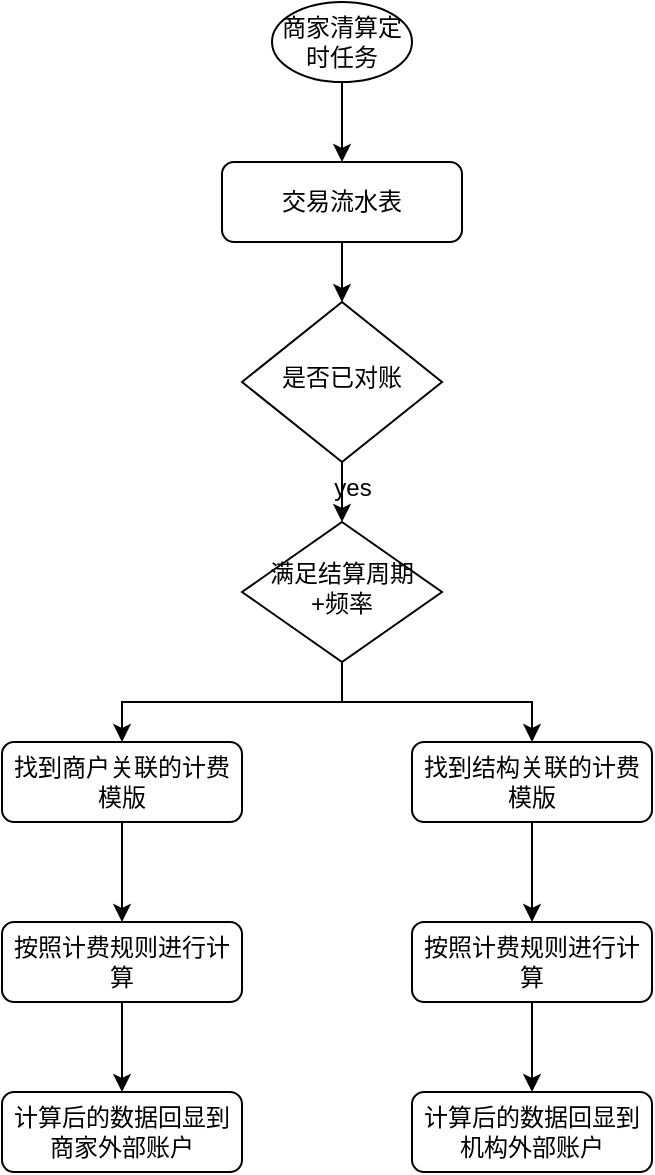 <mxfile version="24.2.5" type="github" pages="2">
  <diagram id="C5RBs43oDa-KdzZeNtuy" name="Page-1">
    <mxGraphModel dx="1434" dy="738" grid="1" gridSize="10" guides="1" tooltips="1" connect="1" arrows="1" fold="1" page="1" pageScale="1" pageWidth="827" pageHeight="1169" math="0" shadow="0">
      <root>
        <mxCell id="WIyWlLk6GJQsqaUBKTNV-0" />
        <mxCell id="WIyWlLk6GJQsqaUBKTNV-1" parent="WIyWlLk6GJQsqaUBKTNV-0" />
        <mxCell id="tXE0e38hGdNWlQ0zZdyC-2" value="" style="edgeStyle=orthogonalEdgeStyle;rounded=0;orthogonalLoop=1;jettySize=auto;html=1;" edge="1" parent="WIyWlLk6GJQsqaUBKTNV-1" source="WIyWlLk6GJQsqaUBKTNV-3" target="WIyWlLk6GJQsqaUBKTNV-6">
          <mxGeometry relative="1" as="geometry" />
        </mxCell>
        <mxCell id="WIyWlLk6GJQsqaUBKTNV-3" value="交易流水表" style="rounded=1;whiteSpace=wrap;html=1;fontSize=12;glass=0;strokeWidth=1;shadow=0;" parent="WIyWlLk6GJQsqaUBKTNV-1" vertex="1">
          <mxGeometry x="275" y="100" width="120" height="40" as="geometry" />
        </mxCell>
        <mxCell id="tXE0e38hGdNWlQ0zZdyC-4" value="" style="edgeStyle=orthogonalEdgeStyle;rounded=0;orthogonalLoop=1;jettySize=auto;html=1;" edge="1" parent="WIyWlLk6GJQsqaUBKTNV-1" source="WIyWlLk6GJQsqaUBKTNV-6">
          <mxGeometry relative="1" as="geometry">
            <mxPoint x="335" y="280" as="targetPoint" />
          </mxGeometry>
        </mxCell>
        <mxCell id="WIyWlLk6GJQsqaUBKTNV-6" value="是否已对账" style="rhombus;whiteSpace=wrap;html=1;shadow=0;fontFamily=Helvetica;fontSize=12;align=center;strokeWidth=1;spacing=6;spacingTop=-4;" parent="WIyWlLk6GJQsqaUBKTNV-1" vertex="1">
          <mxGeometry x="285" y="170" width="100" height="80" as="geometry" />
        </mxCell>
        <mxCell id="tXE0e38hGdNWlQ0zZdyC-8" value="" style="edgeStyle=orthogonalEdgeStyle;rounded=0;orthogonalLoop=1;jettySize=auto;html=1;" edge="1" parent="WIyWlLk6GJQsqaUBKTNV-1" source="WIyWlLk6GJQsqaUBKTNV-10" target="WIyWlLk6GJQsqaUBKTNV-11">
          <mxGeometry relative="1" as="geometry" />
        </mxCell>
        <mxCell id="WIyWlLk6GJQsqaUBKTNV-10" value="满足结算周期+频率" style="rhombus;whiteSpace=wrap;html=1;shadow=0;fontFamily=Helvetica;fontSize=12;align=center;strokeWidth=1;spacing=6;spacingTop=-4;" parent="WIyWlLk6GJQsqaUBKTNV-1" vertex="1">
          <mxGeometry x="285" y="280" width="100" height="70" as="geometry" />
        </mxCell>
        <mxCell id="tXE0e38hGdNWlQ0zZdyC-13" value="" style="edgeStyle=orthogonalEdgeStyle;rounded=0;orthogonalLoop=1;jettySize=auto;html=1;" edge="1" parent="WIyWlLk6GJQsqaUBKTNV-1" source="WIyWlLk6GJQsqaUBKTNV-11" target="tXE0e38hGdNWlQ0zZdyC-12">
          <mxGeometry relative="1" as="geometry" />
        </mxCell>
        <mxCell id="WIyWlLk6GJQsqaUBKTNV-11" value="找到商户关联的计费模版" style="rounded=1;whiteSpace=wrap;html=1;fontSize=12;glass=0;strokeWidth=1;shadow=0;" parent="WIyWlLk6GJQsqaUBKTNV-1" vertex="1">
          <mxGeometry x="165" y="390" width="120" height="40" as="geometry" />
        </mxCell>
        <mxCell id="tXE0e38hGdNWlQ0zZdyC-1" value="" style="edgeStyle=orthogonalEdgeStyle;rounded=0;orthogonalLoop=1;jettySize=auto;html=1;" edge="1" parent="WIyWlLk6GJQsqaUBKTNV-1" source="tXE0e38hGdNWlQ0zZdyC-0" target="WIyWlLk6GJQsqaUBKTNV-3">
          <mxGeometry relative="1" as="geometry" />
        </mxCell>
        <mxCell id="tXE0e38hGdNWlQ0zZdyC-0" value="商家清算定时任务" style="ellipse;whiteSpace=wrap;html=1;" vertex="1" parent="WIyWlLk6GJQsqaUBKTNV-1">
          <mxGeometry x="300" y="20" width="70" height="40" as="geometry" />
        </mxCell>
        <mxCell id="tXE0e38hGdNWlQ0zZdyC-5" value="yes" style="text;html=1;align=center;verticalAlign=middle;resizable=0;points=[];autosize=1;strokeColor=none;fillColor=none;" vertex="1" parent="WIyWlLk6GJQsqaUBKTNV-1">
          <mxGeometry x="320" y="248" width="40" height="30" as="geometry" />
        </mxCell>
        <mxCell id="tXE0e38hGdNWlQ0zZdyC-10" value="" style="edgeStyle=orthogonalEdgeStyle;rounded=0;orthogonalLoop=1;jettySize=auto;html=1;exitX=0.5;exitY=1;exitDx=0;exitDy=0;" edge="1" parent="WIyWlLk6GJQsqaUBKTNV-1" source="tXE0e38hGdNWlQ0zZdyC-9">
          <mxGeometry relative="1" as="geometry">
            <mxPoint x="348.32" y="357.51" as="sourcePoint" />
            <mxPoint x="414" y="420" as="targetPoint" />
          </mxGeometry>
        </mxCell>
        <mxCell id="tXE0e38hGdNWlQ0zZdyC-11" value="" style="edgeStyle=orthogonalEdgeStyle;rounded=0;orthogonalLoop=1;jettySize=auto;html=1;exitX=0.5;exitY=1;exitDx=0;exitDy=0;" edge="1" parent="WIyWlLk6GJQsqaUBKTNV-1" source="WIyWlLk6GJQsqaUBKTNV-10" target="tXE0e38hGdNWlQ0zZdyC-9">
          <mxGeometry relative="1" as="geometry">
            <mxPoint x="335" y="350" as="sourcePoint" />
            <mxPoint x="414" y="420" as="targetPoint" />
          </mxGeometry>
        </mxCell>
        <mxCell id="tXE0e38hGdNWlQ0zZdyC-15" value="" style="edgeStyle=orthogonalEdgeStyle;rounded=0;orthogonalLoop=1;jettySize=auto;html=1;" edge="1" parent="WIyWlLk6GJQsqaUBKTNV-1" source="tXE0e38hGdNWlQ0zZdyC-9" target="tXE0e38hGdNWlQ0zZdyC-14">
          <mxGeometry relative="1" as="geometry" />
        </mxCell>
        <mxCell id="tXE0e38hGdNWlQ0zZdyC-9" value="找到结构关联的计费模版" style="rounded=1;whiteSpace=wrap;html=1;fontSize=12;glass=0;strokeWidth=1;shadow=0;" vertex="1" parent="WIyWlLk6GJQsqaUBKTNV-1">
          <mxGeometry x="370" y="390" width="120" height="40" as="geometry" />
        </mxCell>
        <mxCell id="tXE0e38hGdNWlQ0zZdyC-17" value="" style="edgeStyle=orthogonalEdgeStyle;rounded=0;orthogonalLoop=1;jettySize=auto;html=1;" edge="1" parent="WIyWlLk6GJQsqaUBKTNV-1" source="tXE0e38hGdNWlQ0zZdyC-12" target="tXE0e38hGdNWlQ0zZdyC-16">
          <mxGeometry relative="1" as="geometry" />
        </mxCell>
        <mxCell id="tXE0e38hGdNWlQ0zZdyC-12" value="按照计费规则进行计算" style="rounded=1;whiteSpace=wrap;html=1;fontSize=12;glass=0;strokeWidth=1;shadow=0;" vertex="1" parent="WIyWlLk6GJQsqaUBKTNV-1">
          <mxGeometry x="165" y="480" width="120" height="40" as="geometry" />
        </mxCell>
        <mxCell id="tXE0e38hGdNWlQ0zZdyC-20" value="" style="edgeStyle=orthogonalEdgeStyle;rounded=0;orthogonalLoop=1;jettySize=auto;html=1;" edge="1" parent="WIyWlLk6GJQsqaUBKTNV-1" source="tXE0e38hGdNWlQ0zZdyC-14" target="tXE0e38hGdNWlQ0zZdyC-19">
          <mxGeometry relative="1" as="geometry" />
        </mxCell>
        <mxCell id="tXE0e38hGdNWlQ0zZdyC-14" value="按照计费规则进行计算" style="rounded=1;whiteSpace=wrap;html=1;fontSize=12;glass=0;strokeWidth=1;shadow=0;" vertex="1" parent="WIyWlLk6GJQsqaUBKTNV-1">
          <mxGeometry x="370" y="480" width="120" height="40" as="geometry" />
        </mxCell>
        <mxCell id="tXE0e38hGdNWlQ0zZdyC-16" value="计算后的数据回显到商家外部账户" style="rounded=1;whiteSpace=wrap;html=1;fontSize=12;glass=0;strokeWidth=1;shadow=0;" vertex="1" parent="WIyWlLk6GJQsqaUBKTNV-1">
          <mxGeometry x="165" y="565" width="120" height="40" as="geometry" />
        </mxCell>
        <mxCell id="tXE0e38hGdNWlQ0zZdyC-19" value="计算后的数据回显到机构外部账户" style="rounded=1;whiteSpace=wrap;html=1;fontSize=12;glass=0;strokeWidth=1;shadow=0;" vertex="1" parent="WIyWlLk6GJQsqaUBKTNV-1">
          <mxGeometry x="370" y="565" width="120" height="40" as="geometry" />
        </mxCell>
      </root>
    </mxGraphModel>
  </diagram>
  <diagram id="2A0io8Df8Tge1XQXQTOt" name="第 2 页">
    <mxGraphModel dx="1434" dy="738" grid="1" gridSize="10" guides="1" tooltips="1" connect="1" arrows="1" fold="1" page="1" pageScale="1" pageWidth="827" pageHeight="1169" math="0" shadow="0">
      <root>
        <mxCell id="0" />
        <mxCell id="1" parent="0" />
        <mxCell id="60Ieh_e1w46ytMVCkPok-1" value="" style="edgeStyle=orthogonalEdgeStyle;rounded=0;orthogonalLoop=1;jettySize=auto;html=1;" edge="1" parent="1" source="60Ieh_e1w46ytMVCkPok-2" target="60Ieh_e1w46ytMVCkPok-4">
          <mxGeometry relative="1" as="geometry" />
        </mxCell>
        <mxCell id="60Ieh_e1w46ytMVCkPok-2" value="循环保证金表" style="rounded=1;whiteSpace=wrap;html=1;fontSize=12;glass=0;strokeWidth=1;shadow=0;" vertex="1" parent="1">
          <mxGeometry x="275" y="100" width="120" height="40" as="geometry" />
        </mxCell>
        <mxCell id="60Ieh_e1w46ytMVCkPok-3" value="" style="edgeStyle=orthogonalEdgeStyle;rounded=0;orthogonalLoop=1;jettySize=auto;html=1;" edge="1" parent="1" source="60Ieh_e1w46ytMVCkPok-4">
          <mxGeometry relative="1" as="geometry">
            <mxPoint x="335" y="280" as="targetPoint" />
          </mxGeometry>
        </mxCell>
        <mxCell id="60Ieh_e1w46ytMVCkPok-4" value="解冻时间&amp;lt;当前时间" style="rhombus;whiteSpace=wrap;html=1;shadow=0;fontFamily=Helvetica;fontSize=12;align=center;strokeWidth=1;spacing=6;spacingTop=-4;" vertex="1" parent="1">
          <mxGeometry x="285" y="170" width="100" height="80" as="geometry" />
        </mxCell>
        <mxCell id="60Ieh_e1w46ytMVCkPok-9" value="" style="edgeStyle=orthogonalEdgeStyle;rounded=0;orthogonalLoop=1;jettySize=auto;html=1;" edge="1" parent="1" source="60Ieh_e1w46ytMVCkPok-10" target="60Ieh_e1w46ytMVCkPok-2">
          <mxGeometry relative="1" as="geometry" />
        </mxCell>
        <mxCell id="60Ieh_e1w46ytMVCkPok-10" value="保证金退还定时任务" style="ellipse;whiteSpace=wrap;html=1;" vertex="1" parent="1">
          <mxGeometry x="300" y="20" width="70" height="40" as="geometry" />
        </mxCell>
        <mxCell id="60Ieh_e1w46ytMVCkPok-11" value="yes" style="text;html=1;align=center;verticalAlign=middle;resizable=0;points=[];autosize=1;strokeColor=none;fillColor=none;" vertex="1" parent="1">
          <mxGeometry x="320" y="248" width="40" height="30" as="geometry" />
        </mxCell>
        <mxCell id="60Ieh_e1w46ytMVCkPok-22" value="" style="edgeStyle=orthogonalEdgeStyle;rounded=0;orthogonalLoop=1;jettySize=auto;html=1;" edge="1" parent="1" source="60Ieh_e1w46ytMVCkPok-15" target="60Ieh_e1w46ytMVCkPok-19">
          <mxGeometry relative="1" as="geometry" />
        </mxCell>
        <mxCell id="60Ieh_e1w46ytMVCkPok-15" value="找到解冻数据" style="rounded=1;whiteSpace=wrap;html=1;fontSize=12;glass=0;strokeWidth=1;shadow=0;" vertex="1" parent="1">
          <mxGeometry x="275" y="280" width="120" height="40" as="geometry" />
        </mxCell>
        <mxCell id="60Ieh_e1w46ytMVCkPok-19" value="修改外部分账户表里面的保证金户金额" style="rounded=1;whiteSpace=wrap;html=1;fontSize=12;glass=0;strokeWidth=1;shadow=0;" vertex="1" parent="1">
          <mxGeometry x="275" y="360" width="120" height="40" as="geometry" />
        </mxCell>
      </root>
    </mxGraphModel>
  </diagram>
</mxfile>
